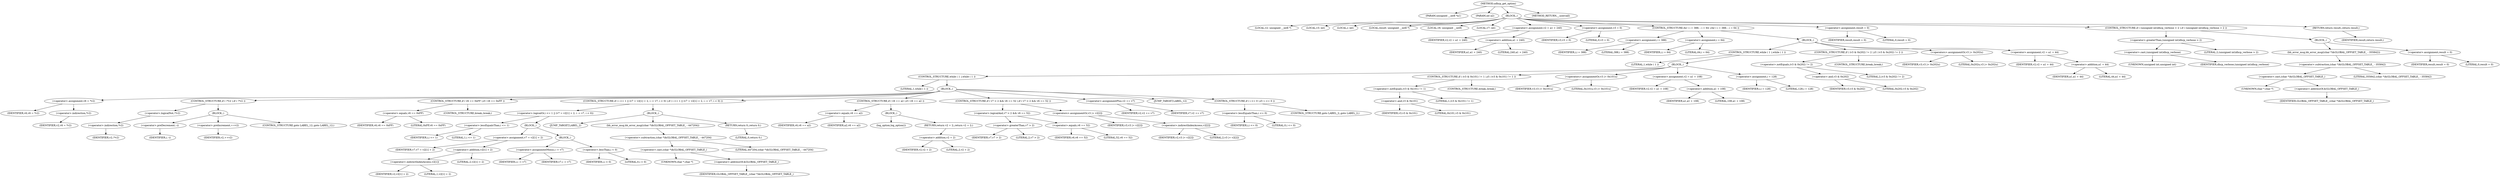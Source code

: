 digraph udhcp_get_option {  
"1000107" [label = "(METHOD,udhcp_get_option)" ]
"1000108" [label = "(PARAM,unsigned __int8 *a1)" ]
"1000109" [label = "(PARAM,int a2)" ]
"1000110" [label = "(BLOCK,,)" ]
"1000111" [label = "(LOCAL,v2: unsigned __int8 *)" ]
"1000112" [label = "(LOCAL,v3: int)" ]
"1000113" [label = "(LOCAL,i: int)" ]
"1000114" [label = "(LOCAL,result: unsigned __int8 *)" ]
"1000115" [label = "(LOCAL,v6: unsigned __int8)" ]
"1000116" [label = "(LOCAL,v7: int)" ]
"1000117" [label = "(<operator>.assignment,v2 = a1 + 240)" ]
"1000118" [label = "(IDENTIFIER,v2,v2 = a1 + 240)" ]
"1000119" [label = "(<operator>.addition,a1 + 240)" ]
"1000120" [label = "(IDENTIFIER,a1,a1 + 240)" ]
"1000121" [label = "(LITERAL,240,a1 + 240)" ]
"1000122" [label = "(<operator>.assignment,v3 = 0)" ]
"1000123" [label = "(IDENTIFIER,v3,v3 = 0)" ]
"1000124" [label = "(LITERAL,0,v3 = 0)" ]
"1000125" [label = "(CONTROL_STRUCTURE,for ( i = 388; ; i = 64 ),for ( i = 388; ; i = 64 ))" ]
"1000126" [label = "(<operator>.assignment,i = 388)" ]
"1000127" [label = "(IDENTIFIER,i,i = 388)" ]
"1000128" [label = "(LITERAL,388,i = 388)" ]
"1000129" [label = "(<operator>.assignment,i = 64)" ]
"1000130" [label = "(IDENTIFIER,i,i = 64)" ]
"1000131" [label = "(LITERAL,64,i = 64)" ]
"1000132" [label = "(BLOCK,,)" ]
"1000133" [label = "(CONTROL_STRUCTURE,while ( 1 ),while ( 1 ))" ]
"1000134" [label = "(LITERAL,1,while ( 1 ))" ]
"1000135" [label = "(BLOCK,,)" ]
"1000136" [label = "(CONTROL_STRUCTURE,while ( 1 ),while ( 1 ))" ]
"1000137" [label = "(LITERAL,1,while ( 1 ))" ]
"1000138" [label = "(BLOCK,,)" ]
"1000139" [label = "(<operator>.assignment,v6 = *v2)" ]
"1000140" [label = "(IDENTIFIER,v6,v6 = *v2)" ]
"1000141" [label = "(<operator>.indirection,*v2)" ]
"1000142" [label = "(IDENTIFIER,v2,v6 = *v2)" ]
"1000143" [label = "(CONTROL_STRUCTURE,if ( !*v2 ),if ( !*v2 ))" ]
"1000144" [label = "(<operator>.logicalNot,!*v2)" ]
"1000145" [label = "(<operator>.indirection,*v2)" ]
"1000146" [label = "(IDENTIFIER,v2,!*v2)" ]
"1000147" [label = "(BLOCK,,)" ]
"1000148" [label = "(<operator>.preDecrement,--i)" ]
"1000149" [label = "(IDENTIFIER,i,--i)" ]
"1000150" [label = "(<operator>.preIncrement,++v2)" ]
"1000151" [label = "(IDENTIFIER,v2,++v2)" ]
"1000152" [label = "(CONTROL_STRUCTURE,goto LABEL_12;,goto LABEL_12;)" ]
"1000153" [label = "(CONTROL_STRUCTURE,if ( v6 == 0xFF ),if ( v6 == 0xFF ))" ]
"1000154" [label = "(<operator>.equals,v6 == 0xFF)" ]
"1000155" [label = "(IDENTIFIER,v6,v6 == 0xFF)" ]
"1000156" [label = "(LITERAL,0xFF,v6 == 0xFF)" ]
"1000157" [label = "(CONTROL_STRUCTURE,break;,break;)" ]
"1000158" [label = "(CONTROL_STRUCTURE,if ( i <= 1 || (v7 = v2[1] + 2, i -= v7, i < 0) ),if ( i <= 1 || (v7 = v2[1] + 2, i -= v7, i < 0) ))" ]
"1000159" [label = "(<operator>.logicalOr,i <= 1 || (v7 = v2[1] + 2, i -= v7, i < 0))" ]
"1000160" [label = "(<operator>.lessEqualsThan,i <= 1)" ]
"1000161" [label = "(IDENTIFIER,i,i <= 1)" ]
"1000162" [label = "(LITERAL,1,i <= 1)" ]
"1000163" [label = "(BLOCK,,)" ]
"1000164" [label = "(<operator>.assignment,v7 = v2[1] + 2)" ]
"1000165" [label = "(IDENTIFIER,v7,v7 = v2[1] + 2)" ]
"1000166" [label = "(<operator>.addition,v2[1] + 2)" ]
"1000167" [label = "(<operator>.indirectIndexAccess,v2[1])" ]
"1000168" [label = "(IDENTIFIER,v2,v2[1] + 2)" ]
"1000169" [label = "(LITERAL,1,v2[1] + 2)" ]
"1000170" [label = "(LITERAL,2,v2[1] + 2)" ]
"1000171" [label = "(BLOCK,,)" ]
"1000172" [label = "(<operator>.assignmentMinus,i -= v7)" ]
"1000173" [label = "(IDENTIFIER,i,i -= v7)" ]
"1000174" [label = "(IDENTIFIER,v7,i -= v7)" ]
"1000175" [label = "(<operator>.lessThan,i < 0)" ]
"1000176" [label = "(IDENTIFIER,i,i < 0)" ]
"1000177" [label = "(LITERAL,0,i < 0)" ]
"1000178" [label = "(BLOCK,,)" ]
"1000179" [label = "(JUMP_TARGET,LABEL_2)" ]
"1000180" [label = "(bb_error_msg,bb_error_msg((char *)&GLOBAL_OFFSET_TABLE_ - 447204))" ]
"1000181" [label = "(<operator>.subtraction,(char *)&GLOBAL_OFFSET_TABLE_ - 447204)" ]
"1000182" [label = "(<operator>.cast,(char *)&GLOBAL_OFFSET_TABLE_)" ]
"1000183" [label = "(UNKNOWN,char *,char *)" ]
"1000184" [label = "(<operator>.addressOf,&GLOBAL_OFFSET_TABLE_)" ]
"1000185" [label = "(IDENTIFIER,GLOBAL_OFFSET_TABLE_,(char *)&GLOBAL_OFFSET_TABLE_)" ]
"1000186" [label = "(LITERAL,447204,(char *)&GLOBAL_OFFSET_TABLE_ - 447204)" ]
"1000187" [label = "(RETURN,return 0;,return 0;)" ]
"1000188" [label = "(LITERAL,0,return 0;)" ]
"1000189" [label = "(CONTROL_STRUCTURE,if ( v6 == a2 ),if ( v6 == a2 ))" ]
"1000190" [label = "(<operator>.equals,v6 == a2)" ]
"1000191" [label = "(IDENTIFIER,v6,v6 == a2)" ]
"1000192" [label = "(IDENTIFIER,a2,v6 == a2)" ]
"1000193" [label = "(BLOCK,,)" ]
"1000194" [label = "(log_option,log_option())" ]
"1000195" [label = "(RETURN,return v2 + 2;,return v2 + 2;)" ]
"1000196" [label = "(<operator>.addition,v2 + 2)" ]
"1000197" [label = "(IDENTIFIER,v2,v2 + 2)" ]
"1000198" [label = "(LITERAL,2,v2 + 2)" ]
"1000199" [label = "(CONTROL_STRUCTURE,if ( v7 > 2 && v6 == 52 ),if ( v7 > 2 && v6 == 52 ))" ]
"1000200" [label = "(<operator>.logicalAnd,v7 > 2 && v6 == 52)" ]
"1000201" [label = "(<operator>.greaterThan,v7 > 2)" ]
"1000202" [label = "(IDENTIFIER,v7,v7 > 2)" ]
"1000203" [label = "(LITERAL,2,v7 > 2)" ]
"1000204" [label = "(<operator>.equals,v6 == 52)" ]
"1000205" [label = "(IDENTIFIER,v6,v6 == 52)" ]
"1000206" [label = "(LITERAL,52,v6 == 52)" ]
"1000207" [label = "(<operators>.assignmentOr,v3 |= v2[2])" ]
"1000208" [label = "(IDENTIFIER,v3,v3 |= v2[2])" ]
"1000209" [label = "(<operator>.indirectIndexAccess,v2[2])" ]
"1000210" [label = "(IDENTIFIER,v2,v3 |= v2[2])" ]
"1000211" [label = "(LITERAL,2,v3 |= v2[2])" ]
"1000212" [label = "(<operator>.assignmentPlus,v2 += v7)" ]
"1000213" [label = "(IDENTIFIER,v2,v2 += v7)" ]
"1000214" [label = "(IDENTIFIER,v7,v2 += v7)" ]
"1000215" [label = "(JUMP_TARGET,LABEL_12)" ]
"1000216" [label = "(CONTROL_STRUCTURE,if ( i <= 0 ),if ( i <= 0 ))" ]
"1000217" [label = "(<operator>.lessEqualsThan,i <= 0)" ]
"1000218" [label = "(IDENTIFIER,i,i <= 0)" ]
"1000219" [label = "(LITERAL,0,i <= 0)" ]
"1000220" [label = "(CONTROL_STRUCTURE,goto LABEL_2;,goto LABEL_2;)" ]
"1000221" [label = "(CONTROL_STRUCTURE,if ( (v3 & 0x101) != 1 ),if ( (v3 & 0x101) != 1 ))" ]
"1000222" [label = "(<operator>.notEquals,(v3 & 0x101) != 1)" ]
"1000223" [label = "(<operator>.and,v3 & 0x101)" ]
"1000224" [label = "(IDENTIFIER,v3,v3 & 0x101)" ]
"1000225" [label = "(LITERAL,0x101,v3 & 0x101)" ]
"1000226" [label = "(LITERAL,1,(v3 & 0x101) != 1)" ]
"1000227" [label = "(CONTROL_STRUCTURE,break;,break;)" ]
"1000228" [label = "(<operators>.assignmentOr,v3 |= 0x101u)" ]
"1000229" [label = "(IDENTIFIER,v3,v3 |= 0x101u)" ]
"1000230" [label = "(LITERAL,0x101u,v3 |= 0x101u)" ]
"1000231" [label = "(<operator>.assignment,v2 = a1 + 108)" ]
"1000232" [label = "(IDENTIFIER,v2,v2 = a1 + 108)" ]
"1000233" [label = "(<operator>.addition,a1 + 108)" ]
"1000234" [label = "(IDENTIFIER,a1,a1 + 108)" ]
"1000235" [label = "(LITERAL,108,a1 + 108)" ]
"1000236" [label = "(<operator>.assignment,i = 128)" ]
"1000237" [label = "(IDENTIFIER,i,i = 128)" ]
"1000238" [label = "(LITERAL,128,i = 128)" ]
"1000239" [label = "(CONTROL_STRUCTURE,if ( (v3 & 0x202) != 2 ),if ( (v3 & 0x202) != 2 ))" ]
"1000240" [label = "(<operator>.notEquals,(v3 & 0x202) != 2)" ]
"1000241" [label = "(<operator>.and,v3 & 0x202)" ]
"1000242" [label = "(IDENTIFIER,v3,v3 & 0x202)" ]
"1000243" [label = "(LITERAL,0x202,v3 & 0x202)" ]
"1000244" [label = "(LITERAL,2,(v3 & 0x202) != 2)" ]
"1000245" [label = "(CONTROL_STRUCTURE,break;,break;)" ]
"1000246" [label = "(<operators>.assignmentOr,v3 |= 0x202u)" ]
"1000247" [label = "(IDENTIFIER,v3,v3 |= 0x202u)" ]
"1000248" [label = "(LITERAL,0x202u,v3 |= 0x202u)" ]
"1000249" [label = "(<operator>.assignment,v2 = a1 + 44)" ]
"1000250" [label = "(IDENTIFIER,v2,v2 = a1 + 44)" ]
"1000251" [label = "(<operator>.addition,a1 + 44)" ]
"1000252" [label = "(IDENTIFIER,a1,a1 + 44)" ]
"1000253" [label = "(LITERAL,44,a1 + 44)" ]
"1000254" [label = "(<operator>.assignment,result = 0)" ]
"1000255" [label = "(IDENTIFIER,result,result = 0)" ]
"1000256" [label = "(LITERAL,0,result = 0)" ]
"1000257" [label = "(CONTROL_STRUCTURE,if ( (unsigned int)dhcp_verbose > 2 ),if ( (unsigned int)dhcp_verbose > 2 ))" ]
"1000258" [label = "(<operator>.greaterThan,(unsigned int)dhcp_verbose > 2)" ]
"1000259" [label = "(<operator>.cast,(unsigned int)dhcp_verbose)" ]
"1000260" [label = "(UNKNOWN,unsigned int,unsigned int)" ]
"1000261" [label = "(IDENTIFIER,dhcp_verbose,(unsigned int)dhcp_verbose)" ]
"1000262" [label = "(LITERAL,2,(unsigned int)dhcp_verbose > 2)" ]
"1000263" [label = "(BLOCK,,)" ]
"1000264" [label = "(bb_error_msg,bb_error_msg((char *)&GLOBAL_OFFSET_TABLE_ - 355842))" ]
"1000265" [label = "(<operator>.subtraction,(char *)&GLOBAL_OFFSET_TABLE_ - 355842)" ]
"1000266" [label = "(<operator>.cast,(char *)&GLOBAL_OFFSET_TABLE_)" ]
"1000267" [label = "(UNKNOWN,char *,char *)" ]
"1000268" [label = "(<operator>.addressOf,&GLOBAL_OFFSET_TABLE_)" ]
"1000269" [label = "(IDENTIFIER,GLOBAL_OFFSET_TABLE_,(char *)&GLOBAL_OFFSET_TABLE_)" ]
"1000270" [label = "(LITERAL,355842,(char *)&GLOBAL_OFFSET_TABLE_ - 355842)" ]
"1000271" [label = "(<operator>.assignment,result = 0)" ]
"1000272" [label = "(IDENTIFIER,result,result = 0)" ]
"1000273" [label = "(LITERAL,0,result = 0)" ]
"1000274" [label = "(RETURN,return result;,return result;)" ]
"1000275" [label = "(IDENTIFIER,result,return result;)" ]
"1000276" [label = "(METHOD_RETURN,__usercall)" ]
  "1000107" -> "1000108" 
  "1000107" -> "1000109" 
  "1000107" -> "1000110" 
  "1000107" -> "1000276" 
  "1000110" -> "1000111" 
  "1000110" -> "1000112" 
  "1000110" -> "1000113" 
  "1000110" -> "1000114" 
  "1000110" -> "1000115" 
  "1000110" -> "1000116" 
  "1000110" -> "1000117" 
  "1000110" -> "1000122" 
  "1000110" -> "1000125" 
  "1000110" -> "1000254" 
  "1000110" -> "1000257" 
  "1000110" -> "1000274" 
  "1000117" -> "1000118" 
  "1000117" -> "1000119" 
  "1000119" -> "1000120" 
  "1000119" -> "1000121" 
  "1000122" -> "1000123" 
  "1000122" -> "1000124" 
  "1000125" -> "1000126" 
  "1000125" -> "1000129" 
  "1000125" -> "1000132" 
  "1000126" -> "1000127" 
  "1000126" -> "1000128" 
  "1000129" -> "1000130" 
  "1000129" -> "1000131" 
  "1000132" -> "1000133" 
  "1000132" -> "1000239" 
  "1000132" -> "1000246" 
  "1000132" -> "1000249" 
  "1000133" -> "1000134" 
  "1000133" -> "1000135" 
  "1000135" -> "1000136" 
  "1000135" -> "1000221" 
  "1000135" -> "1000228" 
  "1000135" -> "1000231" 
  "1000135" -> "1000236" 
  "1000136" -> "1000137" 
  "1000136" -> "1000138" 
  "1000138" -> "1000139" 
  "1000138" -> "1000143" 
  "1000138" -> "1000153" 
  "1000138" -> "1000158" 
  "1000138" -> "1000189" 
  "1000138" -> "1000199" 
  "1000138" -> "1000212" 
  "1000138" -> "1000215" 
  "1000138" -> "1000216" 
  "1000139" -> "1000140" 
  "1000139" -> "1000141" 
  "1000141" -> "1000142" 
  "1000143" -> "1000144" 
  "1000143" -> "1000147" 
  "1000144" -> "1000145" 
  "1000145" -> "1000146" 
  "1000147" -> "1000148" 
  "1000147" -> "1000150" 
  "1000147" -> "1000152" 
  "1000148" -> "1000149" 
  "1000150" -> "1000151" 
  "1000153" -> "1000154" 
  "1000153" -> "1000157" 
  "1000154" -> "1000155" 
  "1000154" -> "1000156" 
  "1000158" -> "1000159" 
  "1000158" -> "1000178" 
  "1000159" -> "1000160" 
  "1000159" -> "1000163" 
  "1000160" -> "1000161" 
  "1000160" -> "1000162" 
  "1000163" -> "1000164" 
  "1000163" -> "1000171" 
  "1000164" -> "1000165" 
  "1000164" -> "1000166" 
  "1000166" -> "1000167" 
  "1000166" -> "1000170" 
  "1000167" -> "1000168" 
  "1000167" -> "1000169" 
  "1000171" -> "1000172" 
  "1000171" -> "1000175" 
  "1000172" -> "1000173" 
  "1000172" -> "1000174" 
  "1000175" -> "1000176" 
  "1000175" -> "1000177" 
  "1000178" -> "1000179" 
  "1000178" -> "1000180" 
  "1000178" -> "1000187" 
  "1000180" -> "1000181" 
  "1000181" -> "1000182" 
  "1000181" -> "1000186" 
  "1000182" -> "1000183" 
  "1000182" -> "1000184" 
  "1000184" -> "1000185" 
  "1000187" -> "1000188" 
  "1000189" -> "1000190" 
  "1000189" -> "1000193" 
  "1000190" -> "1000191" 
  "1000190" -> "1000192" 
  "1000193" -> "1000194" 
  "1000193" -> "1000195" 
  "1000195" -> "1000196" 
  "1000196" -> "1000197" 
  "1000196" -> "1000198" 
  "1000199" -> "1000200" 
  "1000199" -> "1000207" 
  "1000200" -> "1000201" 
  "1000200" -> "1000204" 
  "1000201" -> "1000202" 
  "1000201" -> "1000203" 
  "1000204" -> "1000205" 
  "1000204" -> "1000206" 
  "1000207" -> "1000208" 
  "1000207" -> "1000209" 
  "1000209" -> "1000210" 
  "1000209" -> "1000211" 
  "1000212" -> "1000213" 
  "1000212" -> "1000214" 
  "1000216" -> "1000217" 
  "1000216" -> "1000220" 
  "1000217" -> "1000218" 
  "1000217" -> "1000219" 
  "1000221" -> "1000222" 
  "1000221" -> "1000227" 
  "1000222" -> "1000223" 
  "1000222" -> "1000226" 
  "1000223" -> "1000224" 
  "1000223" -> "1000225" 
  "1000228" -> "1000229" 
  "1000228" -> "1000230" 
  "1000231" -> "1000232" 
  "1000231" -> "1000233" 
  "1000233" -> "1000234" 
  "1000233" -> "1000235" 
  "1000236" -> "1000237" 
  "1000236" -> "1000238" 
  "1000239" -> "1000240" 
  "1000239" -> "1000245" 
  "1000240" -> "1000241" 
  "1000240" -> "1000244" 
  "1000241" -> "1000242" 
  "1000241" -> "1000243" 
  "1000246" -> "1000247" 
  "1000246" -> "1000248" 
  "1000249" -> "1000250" 
  "1000249" -> "1000251" 
  "1000251" -> "1000252" 
  "1000251" -> "1000253" 
  "1000254" -> "1000255" 
  "1000254" -> "1000256" 
  "1000257" -> "1000258" 
  "1000257" -> "1000263" 
  "1000258" -> "1000259" 
  "1000258" -> "1000262" 
  "1000259" -> "1000260" 
  "1000259" -> "1000261" 
  "1000263" -> "1000264" 
  "1000263" -> "1000271" 
  "1000264" -> "1000265" 
  "1000265" -> "1000266" 
  "1000265" -> "1000270" 
  "1000266" -> "1000267" 
  "1000266" -> "1000268" 
  "1000268" -> "1000269" 
  "1000271" -> "1000272" 
  "1000271" -> "1000273" 
  "1000274" -> "1000275" 
}

